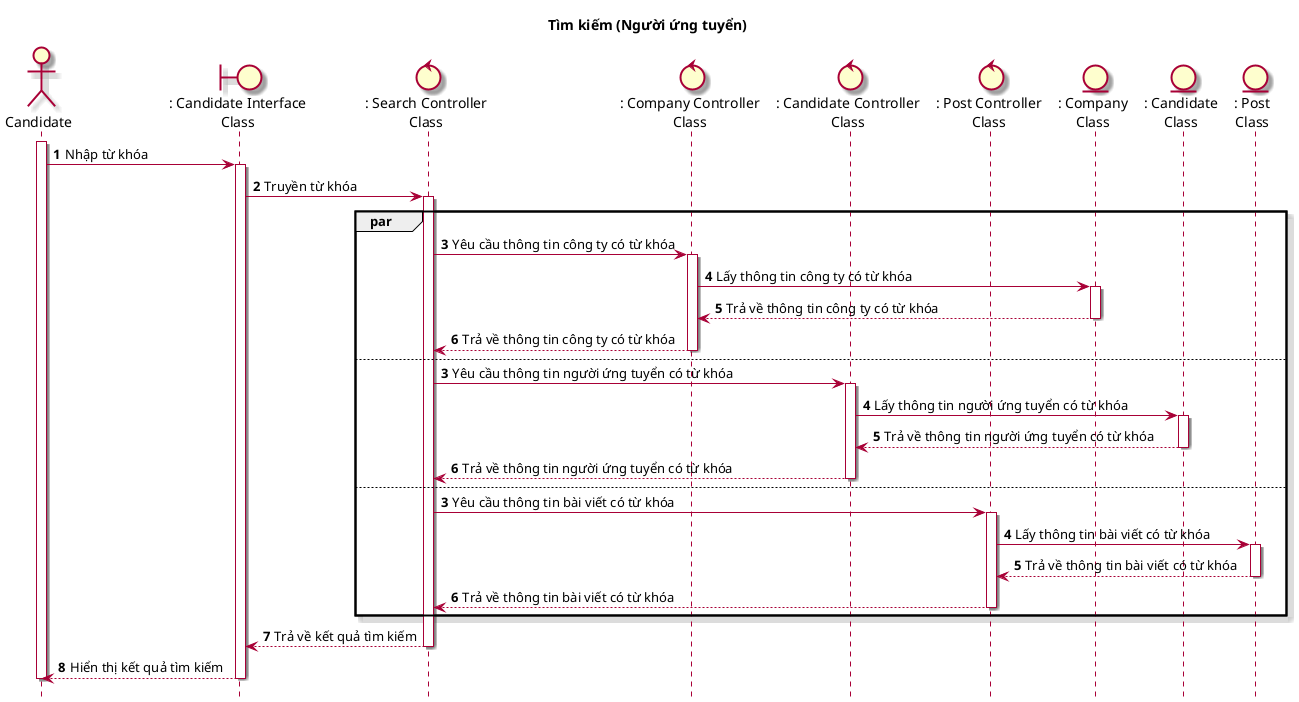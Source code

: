 @startuml SeqTimKiem(candidate)

skin rose
hide footbox

title Tìm kiếm (Người ứng tuyển)

actor Candidate as candidate
boundary ": Candidate Interface\nClass" as candidateInterface
control ": Search Controller\nClass" as searchController
control ": Company Controller\nClass" as companyController
control ": Candidate Controller\nClass" as candidateController
control ": Post Controller\nClass" as postController
entity ": Company\nClass" as companyClass
entity ": Candidate\nClass" as candidateClass
entity ": Post\nClass" as postClass

autonumber
candidate++
candidate -> candidateInterface++: Nhập từ khóa
candidateInterface -> searchController++: Truyền từ khóa
par
    searchController -> companyController++: Yêu cầu thông tin công ty có từ khóa
    companyController -> companyClass++: Lấy thông tin công ty có từ khóa
    companyClass --> companyController--: Trả về thông tin công ty có từ khóa
    companyController --> searchController--: Trả về thông tin công ty có từ khóa
else
    autonumber 3
    searchController -> candidateController++: Yêu cầu thông tin người ứng tuyển có từ khóa
    candidateController -> candidateClass++: Lấy thông tin người ứng tuyển có từ khóa
    candidateClass --> candidateController--: Trả về thông tin người ứng tuyển có từ khóa
    candidateController --> searchController--: Trả về thông tin người ứng tuyển có từ khóa
else
    autonumber 3
    searchController -> postController++: Yêu cầu thông tin bài viết có từ khóa
    postController -> postClass++: Lấy thông tin bài viết có từ khóa
    postClass --> postController--: Trả về thông tin bài viết có từ khóa
    postController --> searchController--: Trả về thông tin bài viết có từ khóa
end
searchController --> candidateInterface--: Trả về kết quả tìm kiếm
candidateInterface --> candidate--: Hiển thị kết quả tìm kiếm
candidate--
@enduml